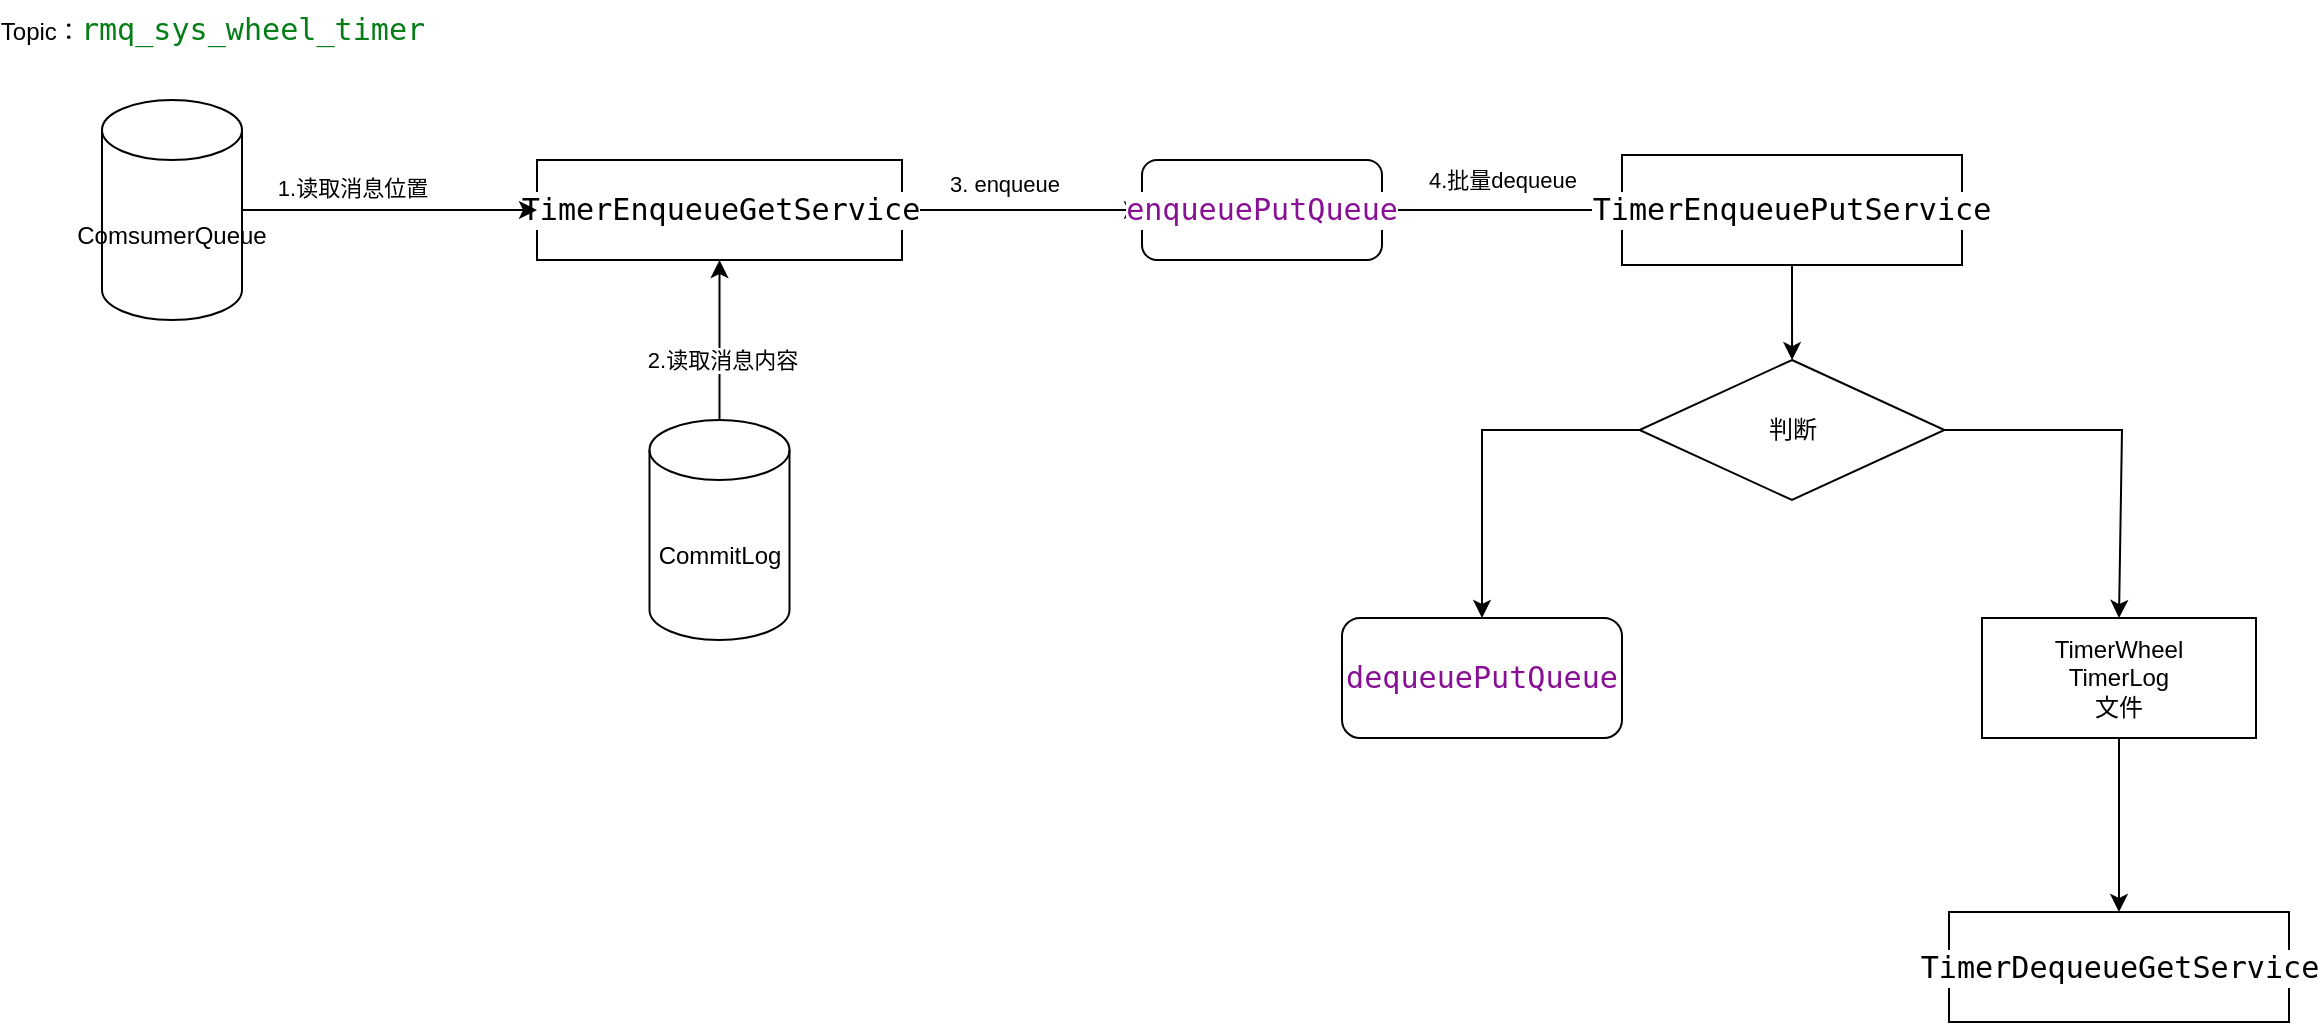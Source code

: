 <mxfile version="24.2.5" type="github">
  <diagram name="第 1 页" id="CFaM-rl-ZOH5OktTk7fv">
    <mxGraphModel dx="2389" dy="818" grid="1" gridSize="10" guides="1" tooltips="1" connect="1" arrows="1" fold="1" page="1" pageScale="1" pageWidth="827" pageHeight="1169" math="0" shadow="0">
      <root>
        <mxCell id="0" />
        <mxCell id="1" parent="0" />
        <mxCell id="jfIY2fFk3yskJFNDOf-c-1" value="CommitLog" style="shape=cylinder3;whiteSpace=wrap;html=1;boundedLbl=1;backgroundOutline=1;size=15;" parent="1" vertex="1">
          <mxGeometry x="-276.25" y="300" width="70" height="110" as="geometry" />
        </mxCell>
        <mxCell id="jfIY2fFk3yskJFNDOf-c-19" value="" style="edgeStyle=orthogonalEdgeStyle;rounded=0;orthogonalLoop=1;jettySize=auto;html=1;" parent="1" source="jfIY2fFk3yskJFNDOf-c-2" target="jfIY2fFk3yskJFNDOf-c-17" edge="1">
          <mxGeometry relative="1" as="geometry" />
        </mxCell>
        <mxCell id="jfIY2fFk3yskJFNDOf-c-24" value="3. enqueue" style="edgeLabel;html=1;align=center;verticalAlign=middle;resizable=0;points=[];" parent="jfIY2fFk3yskJFNDOf-c-19" vertex="1" connectable="0">
          <mxGeometry x="-0.179" y="-2" relative="1" as="geometry">
            <mxPoint x="1" y="-15" as="offset" />
          </mxGeometry>
        </mxCell>
        <mxCell id="jfIY2fFk3yskJFNDOf-c-2" value="&lt;div style=&quot;background-color:#ffffff;color:#080808&quot;&gt;&lt;pre style=&quot;font-family:&#39;JetBrains Mono&#39;,monospace;font-size:11.3pt;&quot;&gt;&lt;span style=&quot;color:#000000;&quot;&gt;TimerEnqueueGetService&lt;/span&gt;&lt;/pre&gt;&lt;/div&gt;" style="rounded=0;whiteSpace=wrap;html=1;" parent="1" vertex="1">
          <mxGeometry x="-332.5" y="170" width="182.5" height="50" as="geometry" />
        </mxCell>
        <mxCell id="jfIY2fFk3yskJFNDOf-c-3" value="" style="endArrow=classic;html=1;rounded=0;entryX=0.5;entryY=1;entryDx=0;entryDy=0;" parent="1" source="jfIY2fFk3yskJFNDOf-c-1" target="jfIY2fFk3yskJFNDOf-c-2" edge="1">
          <mxGeometry width="50" height="50" relative="1" as="geometry">
            <mxPoint x="-240" y="260" as="sourcePoint" />
            <mxPoint x="-190" y="210" as="targetPoint" />
          </mxGeometry>
        </mxCell>
        <mxCell id="jfIY2fFk3yskJFNDOf-c-10" value="2.读取消息内容" style="edgeLabel;html=1;align=center;verticalAlign=middle;resizable=0;points=[];" parent="jfIY2fFk3yskJFNDOf-c-3" vertex="1" connectable="0">
          <mxGeometry x="-0.256" y="-1" relative="1" as="geometry">
            <mxPoint as="offset" />
          </mxGeometry>
        </mxCell>
        <mxCell id="jfIY2fFk3yskJFNDOf-c-4" value="ComsumerQueue" style="shape=cylinder3;whiteSpace=wrap;html=1;boundedLbl=1;backgroundOutline=1;size=15;" parent="1" vertex="1">
          <mxGeometry x="-550" y="140" width="70" height="110" as="geometry" />
        </mxCell>
        <mxCell id="jfIY2fFk3yskJFNDOf-c-6" value="" style="endArrow=classic;html=1;rounded=0;exitX=1;exitY=0.5;exitDx=0;exitDy=0;exitPerimeter=0;entryX=0;entryY=0.5;entryDx=0;entryDy=0;" parent="1" source="jfIY2fFk3yskJFNDOf-c-4" target="jfIY2fFk3yskJFNDOf-c-2" edge="1">
          <mxGeometry width="50" height="50" relative="1" as="geometry">
            <mxPoint x="-460" y="190" as="sourcePoint" />
            <mxPoint x="-410" y="140" as="targetPoint" />
          </mxGeometry>
        </mxCell>
        <mxCell id="jfIY2fFk3yskJFNDOf-c-15" value="1.读取消息位置" style="edgeLabel;html=1;align=center;verticalAlign=middle;resizable=0;points=[];" parent="jfIY2fFk3yskJFNDOf-c-6" vertex="1" connectable="0">
          <mxGeometry x="-0.258" y="-1" relative="1" as="geometry">
            <mxPoint y="-12" as="offset" />
          </mxGeometry>
        </mxCell>
        <mxCell id="jfIY2fFk3yskJFNDOf-c-16" value="Topic：&lt;span style=&quot;color: rgb(6, 125, 23); font-family: &amp;quot;JetBrains Mono&amp;quot;, monospace; font-size: 11.3pt; background-color: rgb(255, 255, 255);&quot;&gt;rmq_sys_&lt;/span&gt;&lt;span style=&quot;color: rgb(6, 125, 23); font-family: &amp;quot;JetBrains Mono&amp;quot;, monospace; font-size: 11.3pt; background-color: rgb(255, 255, 255);&quot;&gt;wheel_timer&lt;/span&gt;" style="text;html=1;align=center;verticalAlign=middle;resizable=0;points=[];autosize=1;strokeColor=none;fillColor=none;" parent="1" vertex="1">
          <mxGeometry x="-600" y="90" width="210" height="30" as="geometry" />
        </mxCell>
        <mxCell id="jfIY2fFk3yskJFNDOf-c-22" value="" style="edgeStyle=orthogonalEdgeStyle;rounded=0;orthogonalLoop=1;jettySize=auto;html=1;" parent="1" source="jfIY2fFk3yskJFNDOf-c-17" target="jfIY2fFk3yskJFNDOf-c-21" edge="1">
          <mxGeometry relative="1" as="geometry" />
        </mxCell>
        <mxCell id="jfIY2fFk3yskJFNDOf-c-25" value="4.批量dequeue" style="edgeLabel;html=1;align=center;verticalAlign=middle;resizable=0;points=[];" parent="jfIY2fFk3yskJFNDOf-c-22" vertex="1" connectable="0">
          <mxGeometry x="-0.191" y="2" relative="1" as="geometry">
            <mxPoint x="11" y="-13" as="offset" />
          </mxGeometry>
        </mxCell>
        <mxCell id="jfIY2fFk3yskJFNDOf-c-17" value="&lt;div style=&quot;background-color:#ffffff;color:#080808&quot;&gt;&lt;pre style=&quot;font-family:&#39;JetBrains Mono&#39;,monospace;font-size:11.3pt;&quot;&gt;&lt;span style=&quot;color:#871094;&quot;&gt;enqueuePutQueue&lt;/span&gt;&lt;/pre&gt;&lt;/div&gt;" style="rounded=1;whiteSpace=wrap;html=1;" parent="1" vertex="1">
          <mxGeometry x="-30" y="170" width="120" height="50" as="geometry" />
        </mxCell>
        <mxCell id="jfIY2fFk3yskJFNDOf-c-27" value="" style="edgeStyle=orthogonalEdgeStyle;rounded=0;orthogonalLoop=1;jettySize=auto;html=1;exitX=0;exitY=0.5;exitDx=0;exitDy=0;" parent="1" source="jfIY2fFk3yskJFNDOf-c-29" target="jfIY2fFk3yskJFNDOf-c-26" edge="1">
          <mxGeometry relative="1" as="geometry">
            <mxPoint x="300" y="270" as="sourcePoint" />
          </mxGeometry>
        </mxCell>
        <mxCell id="jfIY2fFk3yskJFNDOf-c-30" value="" style="edgeStyle=orthogonalEdgeStyle;rounded=0;orthogonalLoop=1;jettySize=auto;html=1;" parent="1" source="jfIY2fFk3yskJFNDOf-c-21" target="jfIY2fFk3yskJFNDOf-c-29" edge="1">
          <mxGeometry relative="1" as="geometry" />
        </mxCell>
        <mxCell id="jfIY2fFk3yskJFNDOf-c-21" value="&lt;div style=&quot;background-color:#ffffff;color:#080808&quot;&gt;&lt;pre style=&quot;font-family:&#39;JetBrains Mono&#39;,monospace;font-size:11.3pt;&quot;&gt;&lt;div&gt;&lt;pre style=&quot;font-family:&#39;JetBrains Mono&#39;,monospace;font-size:11.3pt;&quot;&gt;&lt;span style=&quot;color:#000000;&quot;&gt;TimerEnqueuePutService&lt;/span&gt;&lt;/pre&gt;&lt;/div&gt;&lt;/pre&gt;&lt;/div&gt;" style="rounded=0;whiteSpace=wrap;html=1;" parent="1" vertex="1">
          <mxGeometry x="210" y="167.5" width="170" height="55" as="geometry" />
        </mxCell>
        <mxCell id="jfIY2fFk3yskJFNDOf-c-26" value="&lt;div style=&quot;background-color:#ffffff;color:#080808&quot;&gt;&lt;pre style=&quot;font-family:&#39;JetBrains Mono&#39;,monospace;font-size:11.3pt;&quot;&gt;&lt;span style=&quot;color:#871094;&quot;&gt;dequeuePutQueue&lt;/span&gt;&lt;/pre&gt;&lt;/div&gt;" style="rounded=1;whiteSpace=wrap;html=1;" parent="1" vertex="1">
          <mxGeometry x="70" y="399" width="140" height="60" as="geometry" />
        </mxCell>
        <mxCell id="jfIY2fFk3yskJFNDOf-c-33" value="" style="edgeStyle=orthogonalEdgeStyle;rounded=0;orthogonalLoop=1;jettySize=auto;html=1;" parent="1" source="jfIY2fFk3yskJFNDOf-c-28" target="jfIY2fFk3yskJFNDOf-c-32" edge="1">
          <mxGeometry relative="1" as="geometry" />
        </mxCell>
        <mxCell id="jfIY2fFk3yskJFNDOf-c-28" value="TimerWheel&lt;div&gt;TimerLog&lt;/div&gt;&lt;div&gt;文件&lt;/div&gt;" style="rounded=0;whiteSpace=wrap;html=1;" parent="1" vertex="1">
          <mxGeometry x="390" y="399" width="137" height="60" as="geometry" />
        </mxCell>
        <mxCell id="jfIY2fFk3yskJFNDOf-c-29" value="判断" style="rhombus;whiteSpace=wrap;html=1;" parent="1" vertex="1">
          <mxGeometry x="218.75" y="270" width="152.5" height="70" as="geometry" />
        </mxCell>
        <mxCell id="jfIY2fFk3yskJFNDOf-c-31" value="" style="endArrow=classic;html=1;rounded=0;exitX=1;exitY=0.5;exitDx=0;exitDy=0;entryX=0.5;entryY=0;entryDx=0;entryDy=0;" parent="1" source="jfIY2fFk3yskJFNDOf-c-29" target="jfIY2fFk3yskJFNDOf-c-28" edge="1">
          <mxGeometry width="50" height="50" relative="1" as="geometry">
            <mxPoint x="110" y="350" as="sourcePoint" />
            <mxPoint x="460" y="400" as="targetPoint" />
            <Array as="points">
              <mxPoint x="460" y="305" />
            </Array>
          </mxGeometry>
        </mxCell>
        <mxCell id="jfIY2fFk3yskJFNDOf-c-32" value="&lt;div style=&quot;background-color:#ffffff;color:#080808&quot;&gt;&lt;pre style=&quot;font-family:&#39;JetBrains Mono&#39;,monospace;font-size:11.3pt;&quot;&gt;&lt;div&gt;&lt;pre style=&quot;font-family:&#39;JetBrains Mono&#39;,monospace;font-size:11.3pt;&quot;&gt;&lt;span style=&quot;color:#000000;&quot;&gt;TimerDequeueGetService&lt;/span&gt;&lt;/pre&gt;&lt;/div&gt;&lt;/pre&gt;&lt;/div&gt;" style="rounded=0;whiteSpace=wrap;html=1;" parent="1" vertex="1">
          <mxGeometry x="373.5" y="546" width="170" height="55" as="geometry" />
        </mxCell>
      </root>
    </mxGraphModel>
  </diagram>
</mxfile>

